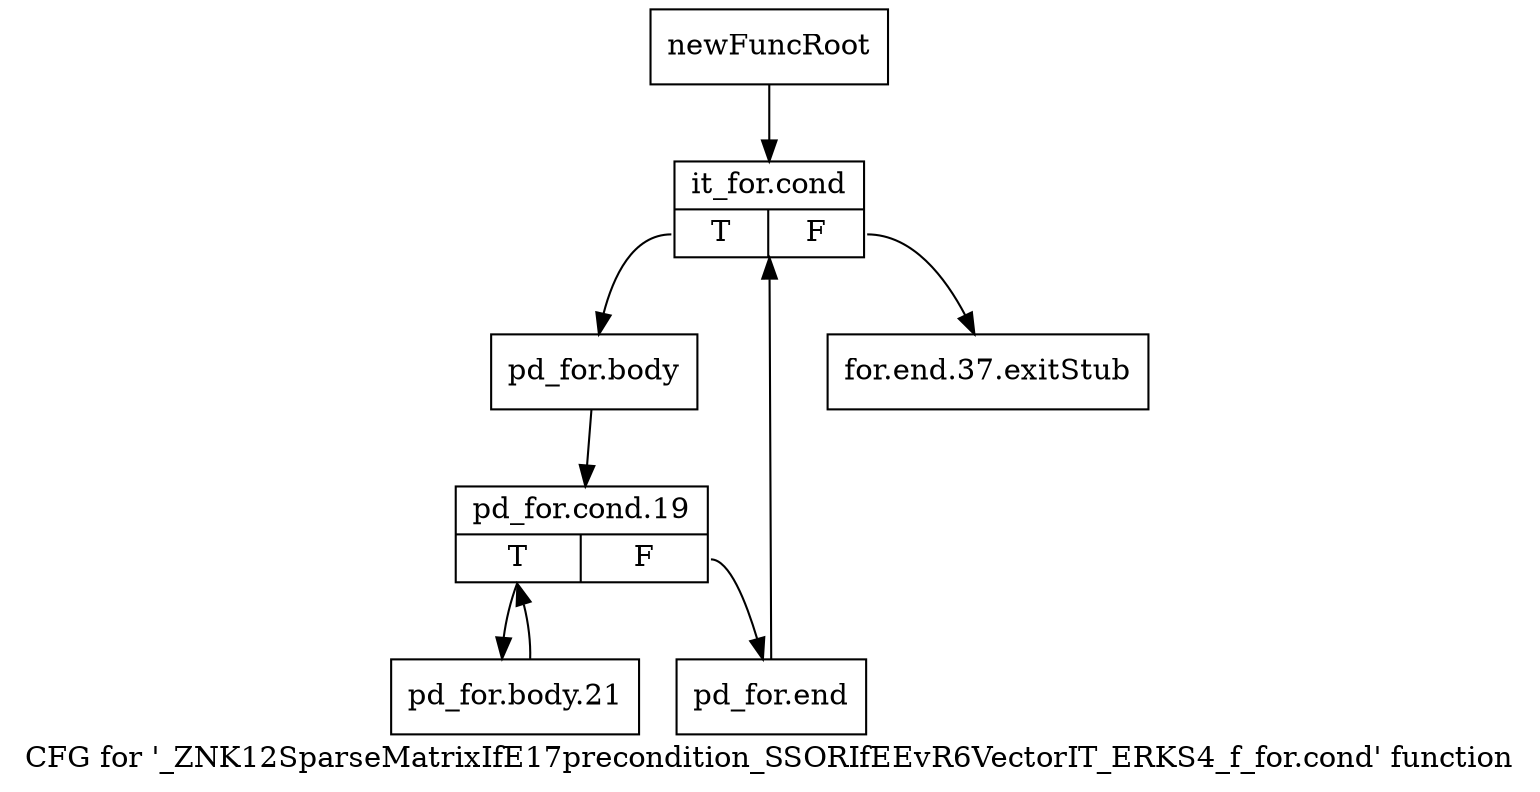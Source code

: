 digraph "CFG for '_ZNK12SparseMatrixIfE17precondition_SSORIfEEvR6VectorIT_ERKS4_f_for.cond' function" {
	label="CFG for '_ZNK12SparseMatrixIfE17precondition_SSORIfEEvR6VectorIT_ERKS4_f_for.cond' function";

	Node0x96c5cf0 [shape=record,label="{newFuncRoot}"];
	Node0x96c5cf0 -> Node0x96c5d90;
	Node0x96c5d40 [shape=record,label="{for.end.37.exitStub}"];
	Node0x96c5d90 [shape=record,label="{it_for.cond|{<s0>T|<s1>F}}"];
	Node0x96c5d90:s0 -> Node0x96c5de0;
	Node0x96c5d90:s1 -> Node0x96c5d40;
	Node0x96c5de0 [shape=record,label="{pd_for.body}"];
	Node0x96c5de0 -> Node0x96c5e30;
	Node0x96c5e30 [shape=record,label="{pd_for.cond.19|{<s0>T|<s1>F}}"];
	Node0x96c5e30:s0 -> Node0x96c5ed0;
	Node0x96c5e30:s1 -> Node0x96c5e80;
	Node0x96c5e80 [shape=record,label="{pd_for.end}"];
	Node0x96c5e80 -> Node0x96c5d90;
	Node0x96c5ed0 [shape=record,label="{pd_for.body.21}"];
	Node0x96c5ed0 -> Node0x96c5e30;
}
